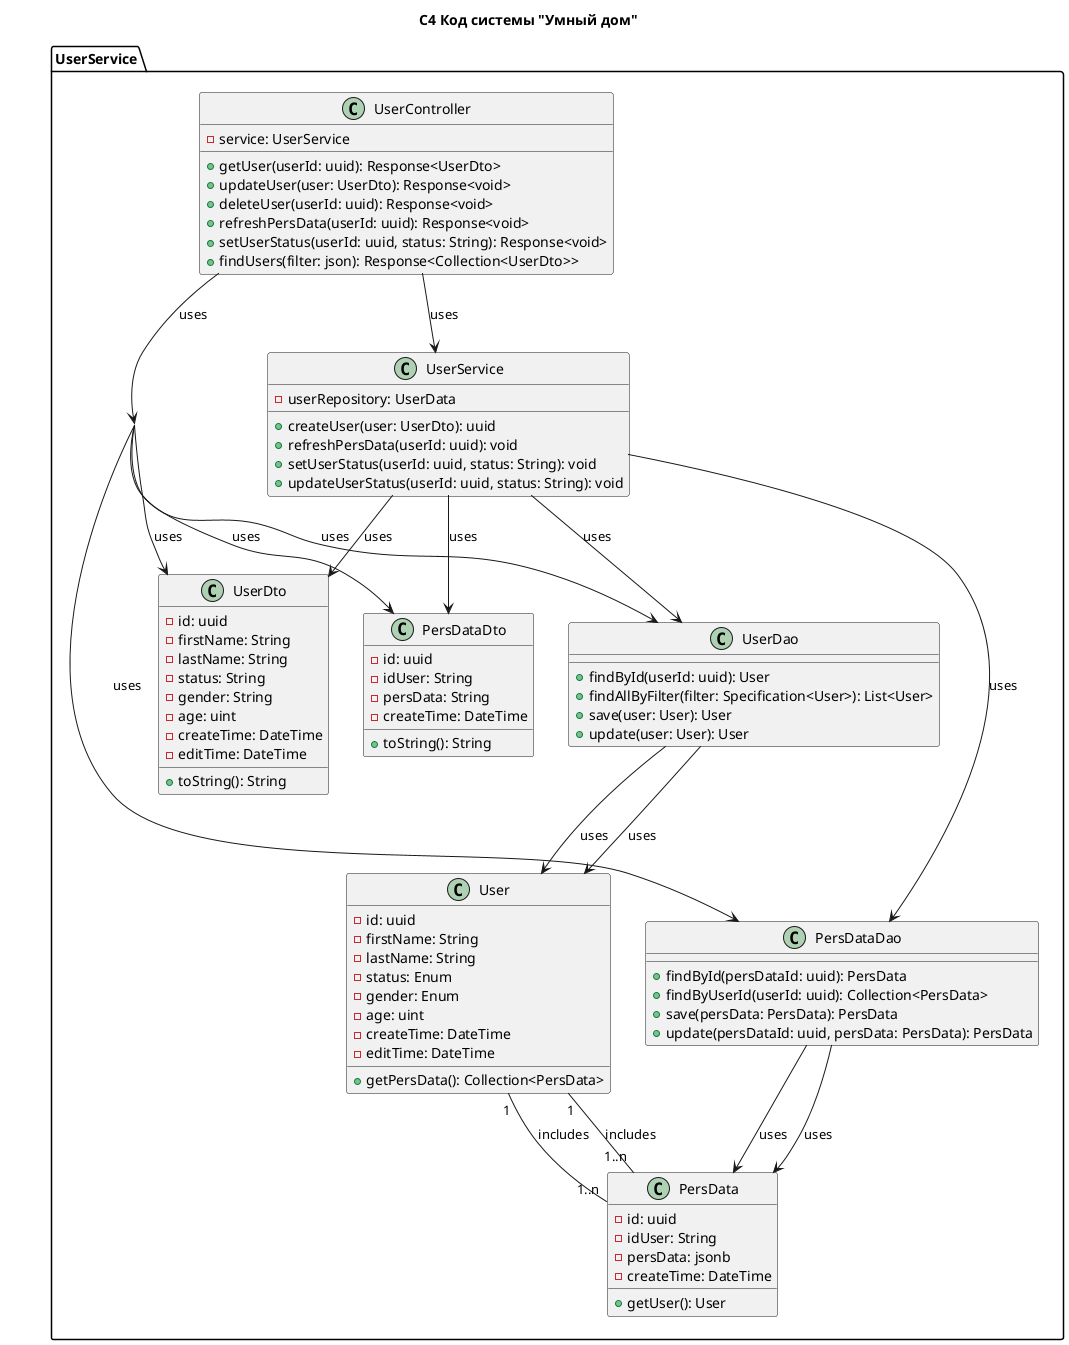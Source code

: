 @startuml code

title С4 Код системы "Умный дом"

package "UserService" {

  class UserController {
    - service: UserService
    + getUser(userId: uuid): Response<UserDto>
    + updateUser(user: UserDto): Response<void>
    + deleteUser(userId: uuid): Response<void>
    + refreshPersData(userId: uuid): Response<void>
    + setUserStatus(userId: uuid, status: String): Response<void>
    + findUsers(filter: json): Response<Collection<UserDto>>
  }

  class UserService {
    - userRepository: UserData
    + createUser(user: UserDto): uuid
    + refreshPersData(userId: uuid): void
    + setUserStatus(userId: uuid, status: String): void
    + updateUserStatus(userId: uuid, status: String): void

  }

  class UserDao {
    + findById(userId: uuid): User
    + findAllByFilter(filter: Specification<User>): List<User>
    + save(user: User): User
    + update(user: User): User
  }

  class PersDataDao {
    + findById(persDataId: uuid): PersData
    + findByUserId(userId: uuid): Collection<PersData>
    + save(persData: PersData): PersData
    + update(persDataId: uuid, persData: PersData): PersData
  }
  class User {
    - id: uuid
    - firstName: String
    - lastName: String
    - status: Enum
    - gender: Enum
    - age: uint
    - createTime: DateTime
    - editTime: DateTime
    + getPersData(): Collection<PersData>
  }

  class PersData {
    - id: uuid
    - idUser: String
    - persData: jsonb
    - createTime: DateTime
    + getUser(): User
  }

  class UserDto {
    - id: uuid
    - firstName: String
    - lastName: String
    - status: String
    - gender: String
    - age: uint
    - createTime: DateTime
    - editTime: DateTime
    + toString(): String
  }

  class PersDataDto {
    - id: uuid
    - idUser: String
    - persData: String
    - createTime: DateTime
    + toString(): String
  }

  User "1" -- "1..n" PersData : includes
  PersDataDao --> PersData : uses
  UserDao --> User : uses
  UserService --> UserDao : uses
  UserService --> PersDataDao : uses
  UserService --> PersDataDto : uses
  UserService --> UserDto : uses
  UserController --> UserService : uses
}

  User "1" -- "1..n" PersData : includes
  PersDataDao --> PersData : uses
  UserDao --> User : uses
  UserService --> UserDao : uses
  UserService --> PersDataDao : uses
  UserService --> PersDataDto : uses
  UserService --> UserDto : uses
  UserController --> UserService : uses
}




@enduml

